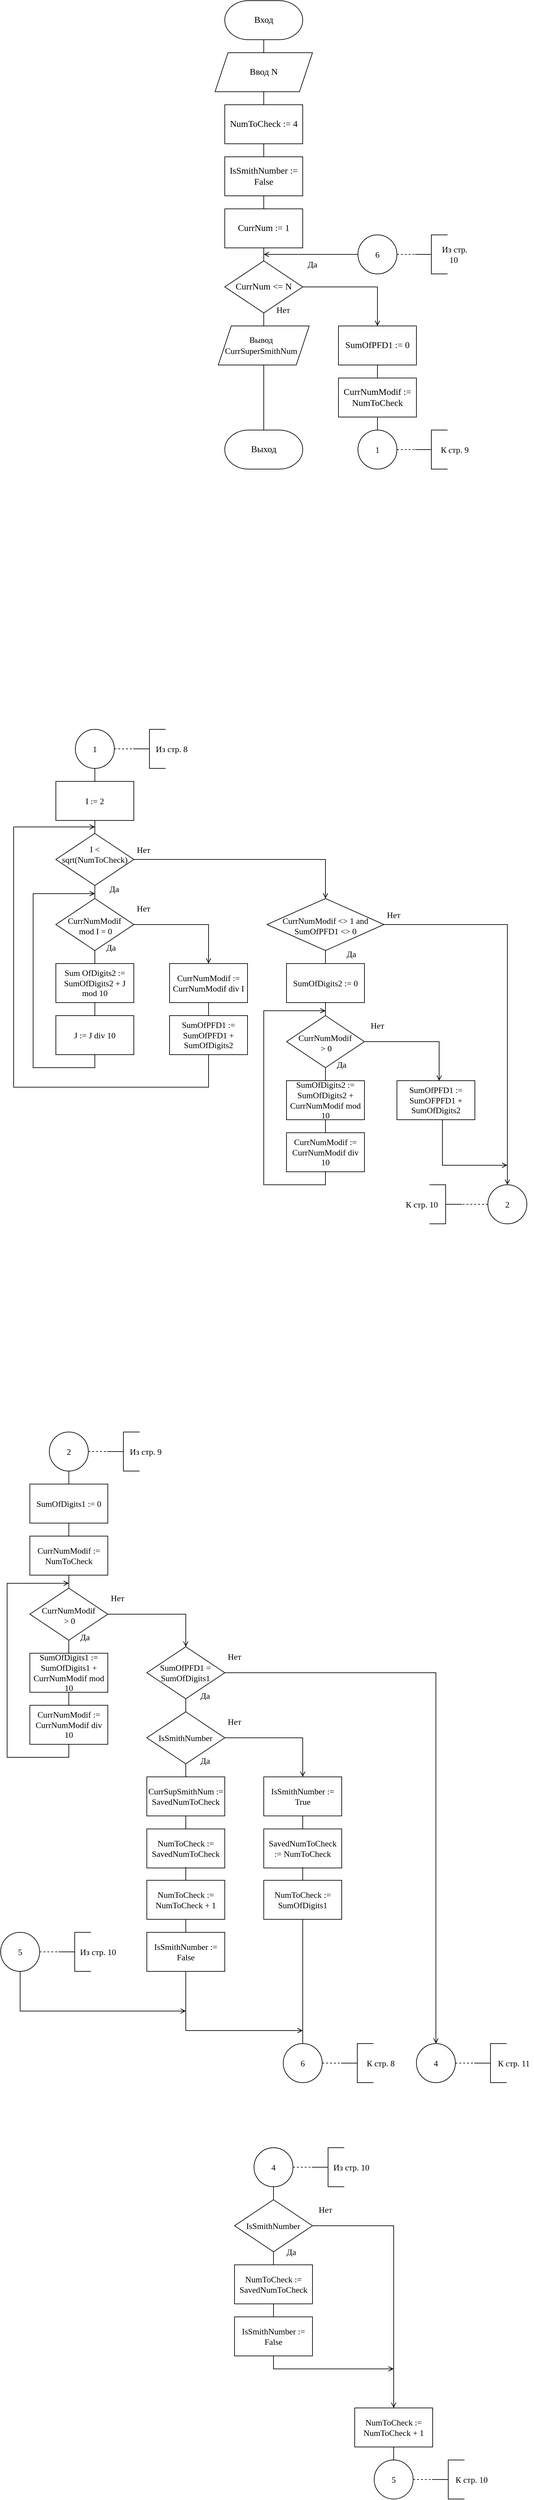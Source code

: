 <mxfile version="15.7.0" type="github">
  <diagram id="UOqkufk7XXMxplqXsK38" name="Page-1">
    <mxGraphModel dx="1625" dy="926" grid="1" gridSize="10" guides="1" tooltips="1" connect="1" arrows="1" fold="1" page="1" pageScale="1" pageWidth="850" pageHeight="1100" math="0" shadow="0">
      <root>
        <mxCell id="0" />
        <mxCell id="1" parent="0" />
        <mxCell id="SIjMMrmNhATLVY4MGX8Y-2" style="edgeStyle=orthogonalEdgeStyle;rounded=0;orthogonalLoop=1;jettySize=auto;html=1;fontFamily=Times New Roman;fontSize=14;endArrow=none;endFill=0;" edge="1" parent="1" source="SIjMMrmNhATLVY4MGX8Y-1">
          <mxGeometry relative="1" as="geometry">
            <mxPoint x="425" y="110" as="targetPoint" />
          </mxGeometry>
        </mxCell>
        <mxCell id="SIjMMrmNhATLVY4MGX8Y-1" value="Вход" style="strokeWidth=1;html=1;shape=mxgraph.flowchart.terminator;whiteSpace=wrap;fontFamily=Times New Roman;fontSize=14;" vertex="1" parent="1">
          <mxGeometry x="365" y="30" width="120" height="60" as="geometry" />
        </mxCell>
        <mxCell id="SIjMMrmNhATLVY4MGX8Y-5" style="edgeStyle=orthogonalEdgeStyle;rounded=0;orthogonalLoop=1;jettySize=auto;html=1;entryX=0.5;entryY=0;entryDx=0;entryDy=0;fontFamily=Times New Roman;fontSize=14;endArrow=none;endFill=0;" edge="1" parent="1" source="SIjMMrmNhATLVY4MGX8Y-3" target="SIjMMrmNhATLVY4MGX8Y-4">
          <mxGeometry relative="1" as="geometry" />
        </mxCell>
        <mxCell id="SIjMMrmNhATLVY4MGX8Y-3" value="Ввод N" style="shape=parallelogram;perimeter=parallelogramPerimeter;whiteSpace=wrap;html=1;fixedSize=1;fontFamily=Times New Roman;fontSize=14;strokeWidth=1;" vertex="1" parent="1">
          <mxGeometry x="350" y="110" width="150" height="60" as="geometry" />
        </mxCell>
        <mxCell id="SIjMMrmNhATLVY4MGX8Y-4" value="NumToCheck := 4" style="rounded=0;whiteSpace=wrap;html=1;fontFamily=Times New Roman;fontSize=14;strokeWidth=1;" vertex="1" parent="1">
          <mxGeometry x="365" y="190" width="120" height="60" as="geometry" />
        </mxCell>
        <mxCell id="SIjMMrmNhATLVY4MGX8Y-8" style="edgeStyle=orthogonalEdgeStyle;rounded=0;orthogonalLoop=1;jettySize=auto;html=1;entryX=0.5;entryY=0;entryDx=0;entryDy=0;fontFamily=Times New Roman;fontSize=14;endArrow=none;endFill=0;" edge="1" parent="1" target="SIjMMrmNhATLVY4MGX8Y-9">
          <mxGeometry relative="1" as="geometry">
            <mxPoint x="425" y="250" as="sourcePoint" />
          </mxGeometry>
        </mxCell>
        <mxCell id="SIjMMrmNhATLVY4MGX8Y-9" value="IsSmithNumber := False" style="rounded=0;whiteSpace=wrap;html=1;fontFamily=Times New Roman;fontSize=14;strokeWidth=1;" vertex="1" parent="1">
          <mxGeometry x="365" y="270" width="120" height="60" as="geometry" />
        </mxCell>
        <mxCell id="SIjMMrmNhATLVY4MGX8Y-10" style="edgeStyle=orthogonalEdgeStyle;rounded=0;orthogonalLoop=1;jettySize=auto;html=1;entryX=0.5;entryY=0;entryDx=0;entryDy=0;fontFamily=Times New Roman;fontSize=14;endArrow=none;endFill=0;" edge="1" parent="1" target="SIjMMrmNhATLVY4MGX8Y-11">
          <mxGeometry relative="1" as="geometry">
            <mxPoint x="425" y="330" as="sourcePoint" />
          </mxGeometry>
        </mxCell>
        <mxCell id="SIjMMrmNhATLVY4MGX8Y-12" style="edgeStyle=orthogonalEdgeStyle;rounded=0;orthogonalLoop=1;jettySize=auto;html=1;fontFamily=Times New Roman;fontSize=14;endArrow=none;endFill=0;" edge="1" parent="1" source="SIjMMrmNhATLVY4MGX8Y-11">
          <mxGeometry relative="1" as="geometry">
            <mxPoint x="425" y="430" as="targetPoint" />
          </mxGeometry>
        </mxCell>
        <mxCell id="SIjMMrmNhATLVY4MGX8Y-11" value="CurrNum := 1" style="rounded=0;whiteSpace=wrap;html=1;fontFamily=Times New Roman;fontSize=14;strokeWidth=1;" vertex="1" parent="1">
          <mxGeometry x="365" y="350" width="120" height="60" as="geometry" />
        </mxCell>
        <mxCell id="SIjMMrmNhATLVY4MGX8Y-15" style="edgeStyle=orthogonalEdgeStyle;rounded=0;orthogonalLoop=1;jettySize=auto;html=1;fontFamily=Times New Roman;fontSize=14;endArrow=none;endFill=0;" edge="1" parent="1" source="SIjMMrmNhATLVY4MGX8Y-13">
          <mxGeometry relative="1" as="geometry">
            <mxPoint x="425" y="530" as="targetPoint" />
          </mxGeometry>
        </mxCell>
        <mxCell id="SIjMMrmNhATLVY4MGX8Y-25" style="edgeStyle=orthogonalEdgeStyle;rounded=0;orthogonalLoop=1;jettySize=auto;html=1;fontFamily=Times New Roman;fontSize=13;endArrow=open;endFill=0;" edge="1" parent="1" source="SIjMMrmNhATLVY4MGX8Y-13">
          <mxGeometry relative="1" as="geometry">
            <mxPoint x="600" y="530" as="targetPoint" />
            <Array as="points">
              <mxPoint x="600" y="470" />
            </Array>
          </mxGeometry>
        </mxCell>
        <mxCell id="SIjMMrmNhATLVY4MGX8Y-13" value="CurrNum &amp;lt;= N" style="rhombus;whiteSpace=wrap;html=1;fontFamily=Times New Roman;fontSize=14;strokeWidth=1;" vertex="1" parent="1">
          <mxGeometry x="365" y="430" width="120" height="80" as="geometry" />
        </mxCell>
        <mxCell id="SIjMMrmNhATLVY4MGX8Y-18" style="edgeStyle=orthogonalEdgeStyle;rounded=0;orthogonalLoop=1;jettySize=auto;html=1;fontFamily=Times New Roman;fontSize=13;endArrow=none;endFill=0;entryX=0.5;entryY=0;entryDx=0;entryDy=0;entryPerimeter=0;" edge="1" parent="1" source="SIjMMrmNhATLVY4MGX8Y-16" target="SIjMMrmNhATLVY4MGX8Y-20">
          <mxGeometry relative="1" as="geometry">
            <mxPoint x="425" y="610" as="targetPoint" />
          </mxGeometry>
        </mxCell>
        <mxCell id="SIjMMrmNhATLVY4MGX8Y-16" value="&lt;font style=&quot;font-size: 13px&quot;&gt;Вывод CurrSuperSmithNum&lt;/font&gt;" style="shape=parallelogram;perimeter=parallelogramPerimeter;whiteSpace=wrap;html=1;fixedSize=1;fontFamily=Times New Roman;fontSize=14;strokeWidth=1;spacingLeft=-8;" vertex="1" parent="1">
          <mxGeometry x="355" y="530" width="140" height="60" as="geometry" />
        </mxCell>
        <mxCell id="SIjMMrmNhATLVY4MGX8Y-20" value="Выход&lt;br&gt;" style="strokeWidth=1;html=1;shape=mxgraph.flowchart.terminator;whiteSpace=wrap;fontFamily=Times New Roman;fontSize=14;" vertex="1" parent="1">
          <mxGeometry x="365" y="690" width="120" height="60" as="geometry" />
        </mxCell>
        <mxCell id="SIjMMrmNhATLVY4MGX8Y-23" value="Нет" style="text;html=1;strokeColor=none;fillColor=none;align=center;verticalAlign=middle;whiteSpace=wrap;rounded=0;fontFamily=Times New Roman;fontSize=13;" vertex="1" parent="1">
          <mxGeometry x="425" y="490" width="60" height="30" as="geometry" />
        </mxCell>
        <mxCell id="SIjMMrmNhATLVY4MGX8Y-24" value="Да" style="text;html=1;strokeColor=none;fillColor=none;align=center;verticalAlign=middle;whiteSpace=wrap;rounded=0;fontFamily=Times New Roman;fontSize=13;" vertex="1" parent="1">
          <mxGeometry x="470" y="420" width="60" height="30" as="geometry" />
        </mxCell>
        <mxCell id="SIjMMrmNhATLVY4MGX8Y-30" value="SumOfPFD1 := 0" style="rounded=0;whiteSpace=wrap;html=1;fontFamily=Times New Roman;fontSize=14;strokeWidth=1;" vertex="1" parent="1">
          <mxGeometry x="540" y="530" width="120" height="60" as="geometry" />
        </mxCell>
        <mxCell id="SIjMMrmNhATLVY4MGX8Y-31" style="edgeStyle=orthogonalEdgeStyle;rounded=0;orthogonalLoop=1;jettySize=auto;html=1;entryX=0.5;entryY=0;entryDx=0;entryDy=0;fontFamily=Times New Roman;fontSize=14;endArrow=none;endFill=0;" edge="1" parent="1" target="SIjMMrmNhATLVY4MGX8Y-32">
          <mxGeometry relative="1" as="geometry">
            <mxPoint x="600" y="590" as="sourcePoint" />
          </mxGeometry>
        </mxCell>
        <mxCell id="SIjMMrmNhATLVY4MGX8Y-33" style="edgeStyle=orthogonalEdgeStyle;rounded=0;orthogonalLoop=1;jettySize=auto;html=1;fontFamily=Times New Roman;fontSize=13;endArrow=none;endFill=0;entryX=0.5;entryY=0;entryDx=0;entryDy=0;" edge="1" parent="1" source="SIjMMrmNhATLVY4MGX8Y-32" target="SIjMMrmNhATLVY4MGX8Y-34">
          <mxGeometry relative="1" as="geometry">
            <mxPoint x="600" y="1030" as="targetPoint" />
          </mxGeometry>
        </mxCell>
        <mxCell id="SIjMMrmNhATLVY4MGX8Y-32" value="CurrNumModif := NumToCheck" style="rounded=0;whiteSpace=wrap;html=1;fontFamily=Times New Roman;fontSize=14;strokeWidth=1;" vertex="1" parent="1">
          <mxGeometry x="540" y="610" width="120" height="60" as="geometry" />
        </mxCell>
        <mxCell id="SIjMMrmNhATLVY4MGX8Y-34" value="1" style="ellipse;whiteSpace=wrap;html=1;aspect=fixed;fontFamily=Times New Roman;fontSize=13;strokeWidth=1;" vertex="1" parent="1">
          <mxGeometry x="570" y="690" width="60" height="60" as="geometry" />
        </mxCell>
        <mxCell id="SIjMMrmNhATLVY4MGX8Y-36" style="edgeStyle=orthogonalEdgeStyle;rounded=0;orthogonalLoop=1;jettySize=auto;html=1;fontFamily=Times New Roman;fontSize=13;endArrow=none;endFill=0;" edge="1" parent="1" source="SIjMMrmNhATLVY4MGX8Y-35">
          <mxGeometry relative="1" as="geometry">
            <mxPoint x="165" y="1230" as="targetPoint" />
          </mxGeometry>
        </mxCell>
        <mxCell id="SIjMMrmNhATLVY4MGX8Y-35" value="1" style="ellipse;whiteSpace=wrap;html=1;aspect=fixed;fontFamily=Times New Roman;fontSize=13;strokeWidth=1;" vertex="1" parent="1">
          <mxGeometry x="135" y="1150" width="60" height="60" as="geometry" />
        </mxCell>
        <mxCell id="SIjMMrmNhATLVY4MGX8Y-54" style="edgeStyle=orthogonalEdgeStyle;rounded=0;orthogonalLoop=1;jettySize=auto;html=1;entryX=0.5;entryY=0;entryDx=0;entryDy=0;fontFamily=Times New Roman;fontSize=13;endArrow=none;endFill=0;" edge="1" parent="1" source="SIjMMrmNhATLVY4MGX8Y-39" target="SIjMMrmNhATLVY4MGX8Y-45">
          <mxGeometry relative="1" as="geometry" />
        </mxCell>
        <mxCell id="SIjMMrmNhATLVY4MGX8Y-39" value="I &amp;lt; sqrt(NumToCheck)" style="rhombus;whiteSpace=wrap;html=1;fontFamily=Times New Roman;fontSize=13;strokeWidth=1;spacingBottom=17;" vertex="1" parent="1">
          <mxGeometry x="105" y="1310" width="120" height="80" as="geometry" />
        </mxCell>
        <mxCell id="SIjMMrmNhATLVY4MGX8Y-42" style="edgeStyle=orthogonalEdgeStyle;rounded=0;orthogonalLoop=1;jettySize=auto;html=1;entryX=0.5;entryY=0;entryDx=0;entryDy=0;fontFamily=Times New Roman;fontSize=13;endArrow=none;endFill=0;" edge="1" parent="1" source="SIjMMrmNhATLVY4MGX8Y-41" target="SIjMMrmNhATLVY4MGX8Y-39">
          <mxGeometry relative="1" as="geometry" />
        </mxCell>
        <mxCell id="SIjMMrmNhATLVY4MGX8Y-41" value="I := 2" style="rounded=0;whiteSpace=wrap;html=1;fontFamily=Times New Roman;fontSize=13;strokeWidth=1;" vertex="1" parent="1">
          <mxGeometry x="105" y="1230" width="120" height="60" as="geometry" />
        </mxCell>
        <mxCell id="SIjMMrmNhATLVY4MGX8Y-51" style="edgeStyle=orthogonalEdgeStyle;rounded=0;orthogonalLoop=1;jettySize=auto;html=1;entryX=0.5;entryY=0;entryDx=0;entryDy=0;fontFamily=Times New Roman;fontSize=13;endArrow=none;endFill=0;" edge="1" parent="1" source="SIjMMrmNhATLVY4MGX8Y-45" target="SIjMMrmNhATLVY4MGX8Y-48">
          <mxGeometry relative="1" as="geometry" />
        </mxCell>
        <mxCell id="SIjMMrmNhATLVY4MGX8Y-45" value="CurrNumModif&lt;br&gt;&amp;nbsp;mod I = 0" style="rhombus;whiteSpace=wrap;html=1;fontFamily=Times New Roman;fontSize=13;strokeWidth=1;spacingBottom=-3;spacingLeft=4;spacingRight=5;" vertex="1" parent="1">
          <mxGeometry x="105" y="1410" width="120" height="80" as="geometry" />
        </mxCell>
        <mxCell id="SIjMMrmNhATLVY4MGX8Y-46" style="edgeStyle=orthogonalEdgeStyle;rounded=0;orthogonalLoop=1;jettySize=auto;html=1;fontFamily=Times New Roman;fontSize=13;endArrow=open;endFill=0;" edge="1" parent="1">
          <mxGeometry relative="1" as="geometry">
            <mxPoint x="340" y="1510" as="targetPoint" />
            <mxPoint x="225" y="1450" as="sourcePoint" />
            <Array as="points">
              <mxPoint x="340" y="1450" />
            </Array>
          </mxGeometry>
        </mxCell>
        <mxCell id="SIjMMrmNhATLVY4MGX8Y-50" style="edgeStyle=orthogonalEdgeStyle;rounded=0;orthogonalLoop=1;jettySize=auto;html=1;entryX=0.5;entryY=0;entryDx=0;entryDy=0;fontFamily=Times New Roman;fontSize=13;endArrow=none;endFill=0;" edge="1" parent="1" source="SIjMMrmNhATLVY4MGX8Y-48" target="SIjMMrmNhATLVY4MGX8Y-49">
          <mxGeometry relative="1" as="geometry" />
        </mxCell>
        <mxCell id="SIjMMrmNhATLVY4MGX8Y-48" value="Sum OfDigits2 := SumOfDigits2 + J mod 10" style="rounded=0;whiteSpace=wrap;html=1;fontFamily=Times New Roman;fontSize=13;strokeWidth=1;" vertex="1" parent="1">
          <mxGeometry x="105" y="1510" width="120" height="60" as="geometry" />
        </mxCell>
        <mxCell id="SIjMMrmNhATLVY4MGX8Y-57" style="edgeStyle=orthogonalEdgeStyle;rounded=0;orthogonalLoop=1;jettySize=auto;html=1;fontFamily=Times New Roman;fontSize=13;endArrow=open;endFill=0;entryX=0;entryY=0.75;entryDx=0;entryDy=0;" edge="1" parent="1" source="SIjMMrmNhATLVY4MGX8Y-49" target="SIjMMrmNhATLVY4MGX8Y-55">
          <mxGeometry relative="1" as="geometry">
            <mxPoint x="140" y="1403" as="targetPoint" />
            <Array as="points">
              <mxPoint x="165" y="1670" />
              <mxPoint x="70" y="1670" />
              <mxPoint x="70" y="1403" />
            </Array>
          </mxGeometry>
        </mxCell>
        <mxCell id="SIjMMrmNhATLVY4MGX8Y-49" value="J := J div 10" style="rounded=0;whiteSpace=wrap;html=1;fontFamily=Times New Roman;fontSize=13;strokeWidth=1;" vertex="1" parent="1">
          <mxGeometry x="105" y="1590" width="120" height="60" as="geometry" />
        </mxCell>
        <mxCell id="SIjMMrmNhATLVY4MGX8Y-52" value="Да" style="text;html=1;strokeColor=none;fillColor=none;align=center;verticalAlign=middle;whiteSpace=wrap;rounded=0;fontFamily=Times New Roman;fontSize=13;" vertex="1" parent="1">
          <mxGeometry x="160" y="1470" width="60" height="30" as="geometry" />
        </mxCell>
        <mxCell id="SIjMMrmNhATLVY4MGX8Y-53" value="Нет" style="text;html=1;strokeColor=none;fillColor=none;align=center;verticalAlign=middle;whiteSpace=wrap;rounded=0;fontFamily=Times New Roman;fontSize=13;" vertex="1" parent="1">
          <mxGeometry x="210" y="1410" width="60" height="30" as="geometry" />
        </mxCell>
        <mxCell id="SIjMMrmNhATLVY4MGX8Y-55" value="Да" style="text;html=1;strokeColor=none;fillColor=none;align=center;verticalAlign=middle;whiteSpace=wrap;rounded=0;fontFamily=Times New Roman;fontSize=13;" vertex="1" parent="1">
          <mxGeometry x="165" y="1380" width="60" height="30" as="geometry" />
        </mxCell>
        <mxCell id="SIjMMrmNhATLVY4MGX8Y-56" value="Нет" style="text;html=1;strokeColor=none;fillColor=none;align=center;verticalAlign=middle;whiteSpace=wrap;rounded=0;fontFamily=Times New Roman;fontSize=13;" vertex="1" parent="1">
          <mxGeometry x="210" y="1320" width="60" height="30" as="geometry" />
        </mxCell>
        <mxCell id="SIjMMrmNhATLVY4MGX8Y-62" style="edgeStyle=orthogonalEdgeStyle;rounded=0;orthogonalLoop=1;jettySize=auto;html=1;entryX=0.5;entryY=0;entryDx=0;entryDy=0;fontFamily=Times New Roman;fontSize=13;endArrow=none;endFill=0;" edge="1" parent="1" source="SIjMMrmNhATLVY4MGX8Y-63" target="SIjMMrmNhATLVY4MGX8Y-64">
          <mxGeometry relative="1" as="geometry" />
        </mxCell>
        <mxCell id="SIjMMrmNhATLVY4MGX8Y-63" value="CurrNumModif := CurrNumModif div I" style="rounded=0;whiteSpace=wrap;html=1;fontFamily=Times New Roman;fontSize=13;strokeWidth=1;" vertex="1" parent="1">
          <mxGeometry x="280" y="1510" width="120" height="60" as="geometry" />
        </mxCell>
        <mxCell id="SIjMMrmNhATLVY4MGX8Y-65" style="edgeStyle=orthogonalEdgeStyle;rounded=0;orthogonalLoop=1;jettySize=auto;html=1;fontFamily=Times New Roman;fontSize=13;endArrow=open;endFill=0;" edge="1" parent="1" source="SIjMMrmNhATLVY4MGX8Y-64">
          <mxGeometry relative="1" as="geometry">
            <mxPoint x="165" y="1300" as="targetPoint" />
            <Array as="points">
              <mxPoint x="340" y="1700" />
              <mxPoint x="40" y="1700" />
              <mxPoint x="40" y="1300" />
            </Array>
          </mxGeometry>
        </mxCell>
        <mxCell id="SIjMMrmNhATLVY4MGX8Y-64" value="SumOfPFD1 := SumOfPFD1 + SumOfDigits2" style="rounded=0;whiteSpace=wrap;html=1;fontFamily=Times New Roman;fontSize=13;strokeWidth=1;" vertex="1" parent="1">
          <mxGeometry x="280" y="1590" width="120" height="60" as="geometry" />
        </mxCell>
        <mxCell id="SIjMMrmNhATLVY4MGX8Y-66" style="edgeStyle=orthogonalEdgeStyle;rounded=0;orthogonalLoop=1;jettySize=auto;html=1;fontFamily=Times New Roman;fontSize=13;endArrow=open;endFill=0;exitX=0.25;exitY=1;exitDx=0;exitDy=0;" edge="1" parent="1" source="SIjMMrmNhATLVY4MGX8Y-56">
          <mxGeometry relative="1" as="geometry">
            <mxPoint x="520" y="1410" as="targetPoint" />
            <mxPoint x="250" y="1350" as="sourcePoint" />
            <Array as="points">
              <mxPoint x="520" y="1350" />
            </Array>
          </mxGeometry>
        </mxCell>
        <mxCell id="SIjMMrmNhATLVY4MGX8Y-73" style="edgeStyle=orthogonalEdgeStyle;rounded=0;orthogonalLoop=1;jettySize=auto;html=1;fontFamily=Times New Roman;fontSize=13;endArrow=none;endFill=0;" edge="1" parent="1" source="SIjMMrmNhATLVY4MGX8Y-68">
          <mxGeometry relative="1" as="geometry">
            <mxPoint x="520" y="1510" as="targetPoint" />
          </mxGeometry>
        </mxCell>
        <mxCell id="SIjMMrmNhATLVY4MGX8Y-68" value="CurrNumModif &amp;lt;&amp;gt; 1 and SumOfPFD1 &amp;lt;&amp;gt; 0" style="rhombus;whiteSpace=wrap;html=1;fontFamily=Times New Roman;fontSize=13;strokeWidth=1;spacingBottom=-3;" vertex="1" parent="1">
          <mxGeometry x="430" y="1410" width="180" height="80" as="geometry" />
        </mxCell>
        <mxCell id="SIjMMrmNhATLVY4MGX8Y-69" style="edgeStyle=orthogonalEdgeStyle;rounded=0;orthogonalLoop=1;jettySize=auto;html=1;fontFamily=Times New Roman;fontSize=13;endArrow=open;endFill=0;" edge="1" parent="1">
          <mxGeometry relative="1" as="geometry">
            <mxPoint x="800" y="1850" as="targetPoint" />
            <mxPoint x="610" y="1450" as="sourcePoint" />
            <Array as="points">
              <mxPoint x="800" y="1450" />
              <mxPoint x="800" y="1510" />
            </Array>
          </mxGeometry>
        </mxCell>
        <mxCell id="SIjMMrmNhATLVY4MGX8Y-70" value="Да" style="text;html=1;strokeColor=none;fillColor=none;align=center;verticalAlign=middle;whiteSpace=wrap;rounded=0;fontFamily=Times New Roman;fontSize=13;" vertex="1" parent="1">
          <mxGeometry x="540" y="1480" width="40" height="30" as="geometry" />
        </mxCell>
        <mxCell id="SIjMMrmNhATLVY4MGX8Y-71" value="Нет" style="text;html=1;strokeColor=none;fillColor=none;align=center;verticalAlign=middle;whiteSpace=wrap;rounded=0;fontFamily=Times New Roman;fontSize=13;" vertex="1" parent="1">
          <mxGeometry x="595" y="1420" width="60" height="30" as="geometry" />
        </mxCell>
        <mxCell id="SIjMMrmNhATLVY4MGX8Y-74" value="SumOfDigits2 := 0" style="rounded=0;whiteSpace=wrap;html=1;fontFamily=Times New Roman;fontSize=13;strokeWidth=1;" vertex="1" parent="1">
          <mxGeometry x="460" y="1510" width="120" height="60" as="geometry" />
        </mxCell>
        <mxCell id="SIjMMrmNhATLVY4MGX8Y-84" style="edgeStyle=orthogonalEdgeStyle;rounded=0;orthogonalLoop=1;jettySize=auto;html=1;entryX=0.5;entryY=0;entryDx=0;entryDy=0;fontFamily=Times New Roman;fontSize=13;endArrow=none;endFill=0;" edge="1" parent="1" target="SIjMMrmNhATLVY4MGX8Y-86">
          <mxGeometry relative="1" as="geometry">
            <mxPoint x="520" y="1570" as="sourcePoint" />
          </mxGeometry>
        </mxCell>
        <mxCell id="SIjMMrmNhATLVY4MGX8Y-85" style="edgeStyle=orthogonalEdgeStyle;rounded=0;orthogonalLoop=1;jettySize=auto;html=1;entryX=0.5;entryY=0;entryDx=0;entryDy=0;fontFamily=Times New Roman;fontSize=13;endArrow=none;endFill=0;" edge="1" parent="1" source="SIjMMrmNhATLVY4MGX8Y-86" target="SIjMMrmNhATLVY4MGX8Y-88">
          <mxGeometry relative="1" as="geometry" />
        </mxCell>
        <mxCell id="SIjMMrmNhATLVY4MGX8Y-86" value="CurrNumModif&lt;br&gt;&amp;nbsp;&amp;gt; 0" style="rhombus;whiteSpace=wrap;html=1;fontFamily=Times New Roman;fontSize=13;strokeWidth=1;spacingBottom=-3;spacingLeft=4;spacingRight=5;" vertex="1" parent="1">
          <mxGeometry x="460" y="1590" width="120" height="80" as="geometry" />
        </mxCell>
        <mxCell id="SIjMMrmNhATLVY4MGX8Y-87" style="edgeStyle=orthogonalEdgeStyle;rounded=0;orthogonalLoop=1;jettySize=auto;html=1;entryX=0.5;entryY=0;entryDx=0;entryDy=0;fontFamily=Times New Roman;fontSize=13;endArrow=none;endFill=0;" edge="1" parent="1" source="SIjMMrmNhATLVY4MGX8Y-88" target="SIjMMrmNhATLVY4MGX8Y-90">
          <mxGeometry relative="1" as="geometry" />
        </mxCell>
        <mxCell id="SIjMMrmNhATLVY4MGX8Y-88" value="SumOfDigits2 := SumOfDigits2 + CurrNumModif mod 10" style="rounded=0;whiteSpace=wrap;html=1;fontFamily=Times New Roman;fontSize=13;strokeWidth=1;" vertex="1" parent="1">
          <mxGeometry x="460" y="1690" width="120" height="60" as="geometry" />
        </mxCell>
        <mxCell id="SIjMMrmNhATLVY4MGX8Y-89" style="edgeStyle=orthogonalEdgeStyle;rounded=0;orthogonalLoop=1;jettySize=auto;html=1;fontFamily=Times New Roman;fontSize=13;endArrow=open;endFill=0;entryX=0;entryY=0.75;entryDx=0;entryDy=0;" edge="1" parent="1" source="SIjMMrmNhATLVY4MGX8Y-90">
          <mxGeometry relative="1" as="geometry">
            <mxPoint x="520" y="1582.5" as="targetPoint" />
            <Array as="points">
              <mxPoint x="520" y="1850" />
              <mxPoint x="425" y="1850" />
              <mxPoint x="425" y="1583" />
            </Array>
          </mxGeometry>
        </mxCell>
        <mxCell id="SIjMMrmNhATLVY4MGX8Y-90" value="CurrNumModif := CurrNumModif div 10" style="rounded=0;whiteSpace=wrap;html=1;fontFamily=Times New Roman;fontSize=13;strokeWidth=1;" vertex="1" parent="1">
          <mxGeometry x="460" y="1770" width="120" height="60" as="geometry" />
        </mxCell>
        <mxCell id="SIjMMrmNhATLVY4MGX8Y-91" value="Да" style="text;html=1;strokeColor=none;fillColor=none;align=center;verticalAlign=middle;whiteSpace=wrap;rounded=0;fontFamily=Times New Roman;fontSize=13;" vertex="1" parent="1">
          <mxGeometry x="515" y="1650" width="60" height="30" as="geometry" />
        </mxCell>
        <mxCell id="SIjMMrmNhATLVY4MGX8Y-101" value="Нет" style="text;html=1;strokeColor=none;fillColor=none;align=center;verticalAlign=middle;whiteSpace=wrap;rounded=0;fontFamily=Times New Roman;fontSize=13;" vertex="1" parent="1">
          <mxGeometry x="570" y="1590" width="60" height="30" as="geometry" />
        </mxCell>
        <mxCell id="SIjMMrmNhATLVY4MGX8Y-102" style="edgeStyle=orthogonalEdgeStyle;rounded=0;orthogonalLoop=1;jettySize=auto;html=1;fontFamily=Times New Roman;fontSize=13;endArrow=open;endFill=0;" edge="1" parent="1">
          <mxGeometry relative="1" as="geometry">
            <mxPoint x="695" y="1690" as="targetPoint" />
            <mxPoint x="580" y="1630" as="sourcePoint" />
            <Array as="points">
              <mxPoint x="695" y="1630" />
            </Array>
          </mxGeometry>
        </mxCell>
        <mxCell id="SIjMMrmNhATLVY4MGX8Y-106" style="edgeStyle=orthogonalEdgeStyle;rounded=0;orthogonalLoop=1;jettySize=auto;html=1;fontFamily=Times New Roman;fontSize=13;endArrow=open;endFill=0;" edge="1" parent="1" source="SIjMMrmNhATLVY4MGX8Y-103">
          <mxGeometry relative="1" as="geometry">
            <mxPoint x="800" y="1820" as="targetPoint" />
            <Array as="points">
              <mxPoint x="700" y="1820" />
            </Array>
          </mxGeometry>
        </mxCell>
        <mxCell id="SIjMMrmNhATLVY4MGX8Y-103" value="SumOfPFD1 := SumOFPFD1 + SumOfDigits2" style="rounded=0;whiteSpace=wrap;html=1;fontFamily=Times New Roman;fontSize=13;strokeWidth=1;" vertex="1" parent="1">
          <mxGeometry x="630" y="1690" width="120" height="60" as="geometry" />
        </mxCell>
        <mxCell id="SIjMMrmNhATLVY4MGX8Y-105" value="2" style="ellipse;whiteSpace=wrap;html=1;aspect=fixed;fontFamily=Times New Roman;fontSize=13;strokeWidth=1;" vertex="1" parent="1">
          <mxGeometry x="770" y="1850" width="60" height="60" as="geometry" />
        </mxCell>
        <mxCell id="SIjMMrmNhATLVY4MGX8Y-108" style="edgeStyle=orthogonalEdgeStyle;rounded=0;orthogonalLoop=1;jettySize=auto;html=1;fontFamily=Times New Roman;fontSize=13;endArrow=none;endFill=0;" edge="1" parent="1" source="SIjMMrmNhATLVY4MGX8Y-107">
          <mxGeometry relative="1" as="geometry">
            <mxPoint x="124.94" y="2310" as="targetPoint" />
          </mxGeometry>
        </mxCell>
        <mxCell id="SIjMMrmNhATLVY4MGX8Y-107" value="2" style="ellipse;whiteSpace=wrap;html=1;aspect=fixed;fontFamily=Times New Roman;fontSize=13;strokeWidth=1;" vertex="1" parent="1">
          <mxGeometry x="94.94" y="2230" width="60" height="60" as="geometry" />
        </mxCell>
        <mxCell id="SIjMMrmNhATLVY4MGX8Y-109" value="SumOfDigits1 := 0" style="rounded=0;whiteSpace=wrap;html=1;fontFamily=Times New Roman;fontSize=13;strokeWidth=1;" vertex="1" parent="1">
          <mxGeometry x="64.94" y="2310" width="120" height="60" as="geometry" />
        </mxCell>
        <mxCell id="SIjMMrmNhATLVY4MGX8Y-110" style="edgeStyle=orthogonalEdgeStyle;rounded=0;orthogonalLoop=1;jettySize=auto;html=1;fontFamily=Times New Roman;fontSize=13;endArrow=none;endFill=0;" edge="1" parent="1">
          <mxGeometry relative="1" as="geometry">
            <mxPoint x="124.94" y="2390" as="targetPoint" />
            <mxPoint x="124.94" y="2370" as="sourcePoint" />
          </mxGeometry>
        </mxCell>
        <mxCell id="SIjMMrmNhATLVY4MGX8Y-111" value="CurrNumModif := NumToCheck" style="rounded=0;whiteSpace=wrap;html=1;fontFamily=Times New Roman;fontSize=13;strokeWidth=1;" vertex="1" parent="1">
          <mxGeometry x="64.94" y="2390" width="120" height="60" as="geometry" />
        </mxCell>
        <mxCell id="SIjMMrmNhATLVY4MGX8Y-112" style="edgeStyle=orthogonalEdgeStyle;rounded=0;orthogonalLoop=1;jettySize=auto;html=1;entryX=0.5;entryY=0;entryDx=0;entryDy=0;fontFamily=Times New Roman;fontSize=13;endArrow=none;endFill=0;" edge="1" parent="1" target="SIjMMrmNhATLVY4MGX8Y-114">
          <mxGeometry relative="1" as="geometry">
            <mxPoint x="124.94" y="2450" as="sourcePoint" />
          </mxGeometry>
        </mxCell>
        <mxCell id="SIjMMrmNhATLVY4MGX8Y-113" style="edgeStyle=orthogonalEdgeStyle;rounded=0;orthogonalLoop=1;jettySize=auto;html=1;entryX=0.5;entryY=0;entryDx=0;entryDy=0;fontFamily=Times New Roman;fontSize=13;endArrow=none;endFill=0;" edge="1" parent="1" source="SIjMMrmNhATLVY4MGX8Y-114" target="SIjMMrmNhATLVY4MGX8Y-116">
          <mxGeometry relative="1" as="geometry" />
        </mxCell>
        <mxCell id="SIjMMrmNhATLVY4MGX8Y-114" value="CurrNumModif&lt;br&gt;&amp;nbsp;&amp;gt; 0" style="rhombus;whiteSpace=wrap;html=1;fontFamily=Times New Roman;fontSize=13;strokeWidth=1;spacingBottom=-3;spacingLeft=4;spacingRight=5;" vertex="1" parent="1">
          <mxGeometry x="64.94" y="2470" width="120" height="80" as="geometry" />
        </mxCell>
        <mxCell id="SIjMMrmNhATLVY4MGX8Y-115" style="edgeStyle=orthogonalEdgeStyle;rounded=0;orthogonalLoop=1;jettySize=auto;html=1;entryX=0.5;entryY=0;entryDx=0;entryDy=0;fontFamily=Times New Roman;fontSize=13;endArrow=none;endFill=0;" edge="1" parent="1" source="SIjMMrmNhATLVY4MGX8Y-116" target="SIjMMrmNhATLVY4MGX8Y-118">
          <mxGeometry relative="1" as="geometry" />
        </mxCell>
        <mxCell id="SIjMMrmNhATLVY4MGX8Y-116" value="SumOfDigits1 := SumOfDigits1 + CurrNumModif mod 10" style="rounded=0;whiteSpace=wrap;html=1;fontFamily=Times New Roman;fontSize=13;strokeWidth=1;" vertex="1" parent="1">
          <mxGeometry x="64.94" y="2570" width="120" height="60" as="geometry" />
        </mxCell>
        <mxCell id="SIjMMrmNhATLVY4MGX8Y-117" style="edgeStyle=orthogonalEdgeStyle;rounded=0;orthogonalLoop=1;jettySize=auto;html=1;fontFamily=Times New Roman;fontSize=13;endArrow=open;endFill=0;entryX=0;entryY=0.75;entryDx=0;entryDy=0;" edge="1" parent="1" source="SIjMMrmNhATLVY4MGX8Y-118">
          <mxGeometry relative="1" as="geometry">
            <mxPoint x="124.94" y="2462.5" as="targetPoint" />
            <Array as="points">
              <mxPoint x="124.94" y="2730" />
              <mxPoint x="29.94" y="2730" />
              <mxPoint x="29.94" y="2463" />
            </Array>
          </mxGeometry>
        </mxCell>
        <mxCell id="SIjMMrmNhATLVY4MGX8Y-118" value="CurrNumModif := CurrNumModif div 10" style="rounded=0;whiteSpace=wrap;html=1;fontFamily=Times New Roman;fontSize=13;strokeWidth=1;" vertex="1" parent="1">
          <mxGeometry x="64.94" y="2650" width="120" height="60" as="geometry" />
        </mxCell>
        <mxCell id="SIjMMrmNhATLVY4MGX8Y-119" value="Да" style="text;html=1;strokeColor=none;fillColor=none;align=center;verticalAlign=middle;whiteSpace=wrap;rounded=0;fontFamily=Times New Roman;fontSize=13;" vertex="1" parent="1">
          <mxGeometry x="119.94" y="2530" width="60" height="30" as="geometry" />
        </mxCell>
        <mxCell id="SIjMMrmNhATLVY4MGX8Y-121" value="Нет" style="text;html=1;strokeColor=none;fillColor=none;align=center;verticalAlign=middle;whiteSpace=wrap;rounded=0;fontFamily=Times New Roman;fontSize=13;" vertex="1" parent="1">
          <mxGeometry x="169.94" y="2470" width="60" height="30" as="geometry" />
        </mxCell>
        <mxCell id="SIjMMrmNhATLVY4MGX8Y-122" style="edgeStyle=orthogonalEdgeStyle;rounded=0;orthogonalLoop=1;jettySize=auto;html=1;fontFamily=Times New Roman;fontSize=13;endArrow=open;endFill=0;entryX=0.5;entryY=0;entryDx=0;entryDy=0;" edge="1" parent="1" target="SIjMMrmNhATLVY4MGX8Y-124">
          <mxGeometry relative="1" as="geometry">
            <mxPoint x="299.94" y="2575" as="targetPoint" />
            <mxPoint x="185" y="2510" as="sourcePoint" />
            <Array as="points">
              <mxPoint x="305" y="2510" />
            </Array>
          </mxGeometry>
        </mxCell>
        <mxCell id="SIjMMrmNhATLVY4MGX8Y-124" value="SumOfPFD1 = SumOfDigits1" style="rhombus;whiteSpace=wrap;html=1;fontFamily=Times New Roman;fontSize=13;strokeWidth=1;spacingBottom=1;spacingLeft=4;spacingRight=5;" vertex="1" parent="1">
          <mxGeometry x="245" y="2560" width="120" height="80" as="geometry" />
        </mxCell>
        <mxCell id="SIjMMrmNhATLVY4MGX8Y-126" value="Да" style="text;html=1;strokeColor=none;fillColor=none;align=center;verticalAlign=middle;whiteSpace=wrap;rounded=0;fontFamily=Times New Roman;fontSize=13;" vertex="1" parent="1">
          <mxGeometry x="305" y="2620" width="60" height="30" as="geometry" />
        </mxCell>
        <mxCell id="SIjMMrmNhATLVY4MGX8Y-127" value="Нет" style="text;html=1;strokeColor=none;fillColor=none;align=center;verticalAlign=middle;whiteSpace=wrap;rounded=0;fontFamily=Times New Roman;fontSize=13;" vertex="1" parent="1">
          <mxGeometry x="349.94" y="2560" width="60" height="30" as="geometry" />
        </mxCell>
        <mxCell id="SIjMMrmNhATLVY4MGX8Y-128" style="edgeStyle=orthogonalEdgeStyle;rounded=0;orthogonalLoop=1;jettySize=auto;html=1;fontFamily=Times New Roman;fontSize=13;endArrow=open;endFill=0;entryX=0.5;entryY=0;entryDx=0;entryDy=0;exitX=1;exitY=0.5;exitDx=0;exitDy=0;" edge="1" parent="1" source="SIjMMrmNhATLVY4MGX8Y-124" target="SIjMMrmNhATLVY4MGX8Y-157">
          <mxGeometry relative="1" as="geometry">
            <mxPoint x="575" y="2660" as="targetPoint" />
            <mxPoint x="455" y="2610" as="sourcePoint" />
            <Array as="points">
              <mxPoint x="690" y="2600" />
            </Array>
          </mxGeometry>
        </mxCell>
        <mxCell id="SIjMMrmNhATLVY4MGX8Y-129" value="IsSmithNumber" style="rhombus;whiteSpace=wrap;html=1;fontFamily=Times New Roman;fontSize=13;strokeWidth=1;spacingBottom=1;spacingLeft=4;spacingRight=5;" vertex="1" parent="1">
          <mxGeometry x="380" y="3410" width="120" height="80" as="geometry" />
        </mxCell>
        <mxCell id="SIjMMrmNhATLVY4MGX8Y-130" value="Да" style="text;html=1;strokeColor=none;fillColor=none;align=center;verticalAlign=middle;whiteSpace=wrap;rounded=0;fontFamily=Times New Roman;fontSize=13;" vertex="1" parent="1">
          <mxGeometry x="435" y="3479.98" width="65" height="20.02" as="geometry" />
        </mxCell>
        <mxCell id="SIjMMrmNhATLVY4MGX8Y-131" value="Нет" style="text;html=1;strokeColor=none;fillColor=none;align=center;verticalAlign=middle;whiteSpace=wrap;rounded=0;fontFamily=Times New Roman;fontSize=13;" vertex="1" parent="1">
          <mxGeometry x="490" y="3410" width="60" height="30" as="geometry" />
        </mxCell>
        <mxCell id="SIjMMrmNhATLVY4MGX8Y-132" style="edgeStyle=orthogonalEdgeStyle;rounded=0;orthogonalLoop=1;jettySize=auto;html=1;fontFamily=Times New Roman;fontSize=13;endArrow=open;endFill=0;entryX=0.5;entryY=0;entryDx=0;entryDy=0;exitX=1;exitY=0.5;exitDx=0;exitDy=0;" edge="1" parent="1" source="SIjMMrmNhATLVY4MGX8Y-129" target="SIjMMrmNhATLVY4MGX8Y-133">
          <mxGeometry relative="1" as="geometry">
            <mxPoint x="625.06" y="3500" as="targetPoint" />
            <mxPoint x="505.06" y="3450" as="sourcePoint" />
            <Array as="points">
              <mxPoint x="625" y="3450" />
            </Array>
          </mxGeometry>
        </mxCell>
        <mxCell id="SIjMMrmNhATLVY4MGX8Y-141" style="edgeStyle=orthogonalEdgeStyle;rounded=0;orthogonalLoop=1;jettySize=auto;html=1;entryX=0.5;entryY=0;entryDx=0;entryDy=0;fontFamily=Times New Roman;fontSize=13;endArrow=none;endFill=0;" edge="1" parent="1" source="SIjMMrmNhATLVY4MGX8Y-133">
          <mxGeometry relative="1" as="geometry">
            <mxPoint x="625" y="3810" as="targetPoint" />
          </mxGeometry>
        </mxCell>
        <mxCell id="SIjMMrmNhATLVY4MGX8Y-133" value="NumToCheck := NumToCheck + 1" style="rounded=0;whiteSpace=wrap;html=1;fontFamily=Times New Roman;fontSize=13;strokeWidth=1;" vertex="1" parent="1">
          <mxGeometry x="565" y="3730" width="120" height="60" as="geometry" />
        </mxCell>
        <mxCell id="SIjMMrmNhATLVY4MGX8Y-134" style="edgeStyle=orthogonalEdgeStyle;rounded=0;orthogonalLoop=1;jettySize=auto;html=1;entryX=0.5;entryY=0;entryDx=0;entryDy=0;fontFamily=Times New Roman;fontSize=13;endArrow=none;endFill=0;" edge="1" parent="1" target="SIjMMrmNhATLVY4MGX8Y-136">
          <mxGeometry relative="1" as="geometry">
            <mxPoint x="439.942" y="3490.002" as="sourcePoint" />
          </mxGeometry>
        </mxCell>
        <mxCell id="SIjMMrmNhATLVY4MGX8Y-135" style="edgeStyle=orthogonalEdgeStyle;rounded=0;orthogonalLoop=1;jettySize=auto;html=1;entryX=0.5;entryY=0;entryDx=0;entryDy=0;fontFamily=Times New Roman;fontSize=13;endArrow=none;endFill=0;" edge="1" parent="1" source="SIjMMrmNhATLVY4MGX8Y-136" target="SIjMMrmNhATLVY4MGX8Y-137">
          <mxGeometry relative="1" as="geometry" />
        </mxCell>
        <mxCell id="SIjMMrmNhATLVY4MGX8Y-136" value="NumToCheck := SavedNumToCheck" style="rounded=0;whiteSpace=wrap;html=1;fontFamily=Times New Roman;fontSize=13;strokeWidth=1;" vertex="1" parent="1">
          <mxGeometry x="380" y="3510.04" width="120" height="60" as="geometry" />
        </mxCell>
        <mxCell id="SIjMMrmNhATLVY4MGX8Y-138" style="edgeStyle=orthogonalEdgeStyle;rounded=0;orthogonalLoop=1;jettySize=auto;html=1;fontFamily=Times New Roman;fontSize=13;endArrow=open;endFill=0;" edge="1" parent="1" source="SIjMMrmNhATLVY4MGX8Y-137">
          <mxGeometry relative="1" as="geometry">
            <mxPoint x="625" y="3670" as="targetPoint" />
            <Array as="points">
              <mxPoint x="440" y="3670" />
              <mxPoint x="625" y="3670" />
            </Array>
          </mxGeometry>
        </mxCell>
        <mxCell id="SIjMMrmNhATLVY4MGX8Y-137" value="IsSmithNumber := False" style="rounded=0;whiteSpace=wrap;html=1;fontFamily=Times New Roman;fontSize=13;strokeWidth=1;" vertex="1" parent="1">
          <mxGeometry x="380" y="3590.04" width="120" height="60" as="geometry" />
        </mxCell>
        <mxCell id="SIjMMrmNhATLVY4MGX8Y-139" value="5" style="ellipse;whiteSpace=wrap;html=1;aspect=fixed;fontFamily=Times New Roman;fontSize=13;strokeWidth=1;" vertex="1" parent="1">
          <mxGeometry x="595" y="3809.98" width="60" height="60" as="geometry" />
        </mxCell>
        <mxCell id="SIjMMrmNhATLVY4MGX8Y-150" style="edgeStyle=orthogonalEdgeStyle;rounded=0;orthogonalLoop=1;jettySize=auto;html=1;fontFamily=Times New Roman;fontSize=13;endArrow=none;endFill=0;" edge="1" parent="1" source="SIjMMrmNhATLVY4MGX8Y-142" target="SIjMMrmNhATLVY4MGX8Y-124">
          <mxGeometry relative="1" as="geometry" />
        </mxCell>
        <mxCell id="SIjMMrmNhATLVY4MGX8Y-142" value="IsSmithNumber" style="rhombus;whiteSpace=wrap;html=1;fontFamily=Times New Roman;fontSize=13;strokeWidth=1;spacingBottom=1;spacingLeft=4;spacingRight=5;" vertex="1" parent="1">
          <mxGeometry x="245" y="2660.02" width="120" height="80" as="geometry" />
        </mxCell>
        <mxCell id="SIjMMrmNhATLVY4MGX8Y-143" value="Да" style="text;html=1;strokeColor=none;fillColor=none;align=center;verticalAlign=middle;whiteSpace=wrap;rounded=0;fontFamily=Times New Roman;fontSize=13;" vertex="1" parent="1">
          <mxGeometry x="305" y="2720.02" width="60" height="30" as="geometry" />
        </mxCell>
        <mxCell id="SIjMMrmNhATLVY4MGX8Y-144" style="edgeStyle=orthogonalEdgeStyle;rounded=0;orthogonalLoop=1;jettySize=auto;html=1;entryX=0.5;entryY=0;entryDx=0;entryDy=0;fontFamily=Times New Roman;fontSize=13;endArrow=none;endFill=0;" edge="1" parent="1" target="SIjMMrmNhATLVY4MGX8Y-146">
          <mxGeometry relative="1" as="geometry">
            <mxPoint x="304.942" y="2740.022" as="sourcePoint" />
          </mxGeometry>
        </mxCell>
        <mxCell id="SIjMMrmNhATLVY4MGX8Y-145" style="edgeStyle=orthogonalEdgeStyle;rounded=0;orthogonalLoop=1;jettySize=auto;html=1;entryX=0.5;entryY=0;entryDx=0;entryDy=0;fontFamily=Times New Roman;fontSize=13;endArrow=none;endFill=0;" edge="1" parent="1" source="SIjMMrmNhATLVY4MGX8Y-146" target="SIjMMrmNhATLVY4MGX8Y-147">
          <mxGeometry relative="1" as="geometry" />
        </mxCell>
        <mxCell id="SIjMMrmNhATLVY4MGX8Y-146" value="CurrSupSmithNum := SavedNumToCheck" style="rounded=0;whiteSpace=wrap;html=1;fontFamily=Times New Roman;fontSize=13;strokeWidth=1;" vertex="1" parent="1">
          <mxGeometry x="245" y="2760.06" width="120" height="60" as="geometry" />
        </mxCell>
        <mxCell id="SIjMMrmNhATLVY4MGX8Y-147" value="NumToCheck := SavedNumToCheck" style="rounded=0;whiteSpace=wrap;html=1;fontFamily=Times New Roman;fontSize=13;strokeWidth=1;" vertex="1" parent="1">
          <mxGeometry x="245" y="2840.06" width="120" height="60" as="geometry" />
        </mxCell>
        <mxCell id="SIjMMrmNhATLVY4MGX8Y-151" style="edgeStyle=orthogonalEdgeStyle;rounded=0;orthogonalLoop=1;jettySize=auto;html=1;entryX=0.5;entryY=0;entryDx=0;entryDy=0;fontFamily=Times New Roman;fontSize=13;endArrow=none;endFill=0;" edge="1" parent="1" target="SIjMMrmNhATLVY4MGX8Y-152">
          <mxGeometry relative="1" as="geometry">
            <mxPoint x="305" y="2899" as="sourcePoint" />
          </mxGeometry>
        </mxCell>
        <mxCell id="SIjMMrmNhATLVY4MGX8Y-152" value="NumToCheck := NumToCheck + 1" style="rounded=0;whiteSpace=wrap;html=1;fontFamily=Times New Roman;fontSize=13;strokeWidth=1;" vertex="1" parent="1">
          <mxGeometry x="245" y="2919" width="120" height="60" as="geometry" />
        </mxCell>
        <mxCell id="SIjMMrmNhATLVY4MGX8Y-153" style="edgeStyle=orthogonalEdgeStyle;rounded=0;orthogonalLoop=1;jettySize=auto;html=1;entryX=0.5;entryY=0;entryDx=0;entryDy=0;fontFamily=Times New Roman;fontSize=13;endArrow=none;endFill=0;" edge="1" parent="1" target="SIjMMrmNhATLVY4MGX8Y-154">
          <mxGeometry relative="1" as="geometry">
            <mxPoint x="305" y="2979" as="sourcePoint" />
          </mxGeometry>
        </mxCell>
        <mxCell id="SIjMMrmNhATLVY4MGX8Y-175" style="edgeStyle=orthogonalEdgeStyle;rounded=0;orthogonalLoop=1;jettySize=auto;html=1;fontFamily=Times New Roman;fontSize=13;endArrow=open;endFill=0;" edge="1" parent="1" source="SIjMMrmNhATLVY4MGX8Y-154">
          <mxGeometry relative="1" as="geometry">
            <mxPoint x="485" y="3150" as="targetPoint" />
            <Array as="points">
              <mxPoint x="305" y="3150" />
            </Array>
          </mxGeometry>
        </mxCell>
        <mxCell id="SIjMMrmNhATLVY4MGX8Y-154" value="IsSmithNumber := False" style="rounded=0;whiteSpace=wrap;html=1;fontFamily=Times New Roman;fontSize=13;strokeWidth=1;" vertex="1" parent="1">
          <mxGeometry x="245" y="2999" width="120" height="60" as="geometry" />
        </mxCell>
        <mxCell id="SIjMMrmNhATLVY4MGX8Y-157" value="4" style="ellipse;whiteSpace=wrap;html=1;aspect=fixed;fontFamily=Times New Roman;fontSize=13;strokeWidth=1;" vertex="1" parent="1">
          <mxGeometry x="660" y="3170" width="60" height="60" as="geometry" />
        </mxCell>
        <mxCell id="SIjMMrmNhATLVY4MGX8Y-159" style="edgeStyle=orthogonalEdgeStyle;rounded=0;orthogonalLoop=1;jettySize=auto;html=1;entryX=0.5;entryY=0;entryDx=0;entryDy=0;fontFamily=Times New Roman;fontSize=13;endArrow=none;endFill=0;" edge="1" parent="1" source="SIjMMrmNhATLVY4MGX8Y-158" target="SIjMMrmNhATLVY4MGX8Y-129">
          <mxGeometry relative="1" as="geometry" />
        </mxCell>
        <mxCell id="SIjMMrmNhATLVY4MGX8Y-158" value="4" style="ellipse;whiteSpace=wrap;html=1;aspect=fixed;fontFamily=Times New Roman;fontSize=13;strokeWidth=1;" vertex="1" parent="1">
          <mxGeometry x="410" y="3330" width="60" height="60" as="geometry" />
        </mxCell>
        <mxCell id="SIjMMrmNhATLVY4MGX8Y-160" style="edgeStyle=orthogonalEdgeStyle;rounded=0;orthogonalLoop=1;jettySize=auto;html=1;fontFamily=Times New Roman;fontSize=13;endArrow=open;endFill=0;" edge="1" parent="1">
          <mxGeometry relative="1" as="geometry">
            <mxPoint x="485" y="2760" as="targetPoint" />
            <mxPoint x="365" y="2700" as="sourcePoint" />
            <Array as="points">
              <mxPoint x="485" y="2700" />
            </Array>
          </mxGeometry>
        </mxCell>
        <mxCell id="SIjMMrmNhATLVY4MGX8Y-161" value="Нет" style="text;html=1;strokeColor=none;fillColor=none;align=center;verticalAlign=middle;whiteSpace=wrap;rounded=0;fontFamily=Times New Roman;fontSize=13;" vertex="1" parent="1">
          <mxGeometry x="350" y="2660.02" width="60" height="30" as="geometry" />
        </mxCell>
        <mxCell id="SIjMMrmNhATLVY4MGX8Y-168" style="edgeStyle=orthogonalEdgeStyle;rounded=0;orthogonalLoop=1;jettySize=auto;html=1;entryX=0.5;entryY=0;entryDx=0;entryDy=0;fontFamily=Times New Roman;fontSize=13;endArrow=none;endFill=0;" edge="1" parent="1" source="SIjMMrmNhATLVY4MGX8Y-169" target="SIjMMrmNhATLVY4MGX8Y-170">
          <mxGeometry relative="1" as="geometry" />
        </mxCell>
        <mxCell id="SIjMMrmNhATLVY4MGX8Y-169" value="IsSmithNumber := True" style="rounded=0;whiteSpace=wrap;html=1;fontFamily=Times New Roman;fontSize=13;strokeWidth=1;" vertex="1" parent="1">
          <mxGeometry x="425" y="2760.06" width="120" height="60" as="geometry" />
        </mxCell>
        <mxCell id="SIjMMrmNhATLVY4MGX8Y-170" value="SavedNumToCheck := NumToCheck" style="rounded=0;whiteSpace=wrap;html=1;fontFamily=Times New Roman;fontSize=13;strokeWidth=1;" vertex="1" parent="1">
          <mxGeometry x="425" y="2840.06" width="120" height="60" as="geometry" />
        </mxCell>
        <mxCell id="SIjMMrmNhATLVY4MGX8Y-171" style="edgeStyle=orthogonalEdgeStyle;rounded=0;orthogonalLoop=1;jettySize=auto;html=1;entryX=0.5;entryY=0;entryDx=0;entryDy=0;fontFamily=Times New Roman;fontSize=13;endArrow=none;endFill=0;" edge="1" parent="1" target="SIjMMrmNhATLVY4MGX8Y-172">
          <mxGeometry relative="1" as="geometry">
            <mxPoint x="485" y="2899" as="sourcePoint" />
          </mxGeometry>
        </mxCell>
        <mxCell id="SIjMMrmNhATLVY4MGX8Y-174" style="edgeStyle=orthogonalEdgeStyle;rounded=0;orthogonalLoop=1;jettySize=auto;html=1;entryX=0.5;entryY=0;entryDx=0;entryDy=0;fontFamily=Times New Roman;fontSize=13;endArrow=none;endFill=0;" edge="1" parent="1" source="SIjMMrmNhATLVY4MGX8Y-172" target="SIjMMrmNhATLVY4MGX8Y-173">
          <mxGeometry relative="1" as="geometry" />
        </mxCell>
        <mxCell id="SIjMMrmNhATLVY4MGX8Y-172" value="NumToCheck := SumOfDigits1" style="rounded=0;whiteSpace=wrap;html=1;fontFamily=Times New Roman;fontSize=13;strokeWidth=1;" vertex="1" parent="1">
          <mxGeometry x="425" y="2919" width="120" height="60" as="geometry" />
        </mxCell>
        <mxCell id="SIjMMrmNhATLVY4MGX8Y-173" value="6" style="ellipse;whiteSpace=wrap;html=1;aspect=fixed;fontFamily=Times New Roman;fontSize=13;strokeWidth=1;" vertex="1" parent="1">
          <mxGeometry x="455" y="3170" width="60" height="60" as="geometry" />
        </mxCell>
        <mxCell id="SIjMMrmNhATLVY4MGX8Y-177" style="edgeStyle=orthogonalEdgeStyle;rounded=0;orthogonalLoop=1;jettySize=auto;html=1;fontFamily=Times New Roman;fontSize=13;endArrow=open;endFill=0;" edge="1" parent="1" source="SIjMMrmNhATLVY4MGX8Y-176">
          <mxGeometry relative="1" as="geometry">
            <mxPoint x="425" y="420" as="targetPoint" />
          </mxGeometry>
        </mxCell>
        <mxCell id="SIjMMrmNhATLVY4MGX8Y-176" value="6" style="ellipse;whiteSpace=wrap;html=1;aspect=fixed;fontFamily=Times New Roman;fontSize=13;strokeWidth=1;" vertex="1" parent="1">
          <mxGeometry x="570" y="390" width="60" height="60" as="geometry" />
        </mxCell>
        <mxCell id="SIjMMrmNhATLVY4MGX8Y-182" value="" style="strokeWidth=1;html=1;shape=mxgraph.flowchart.annotation_2;align=left;labelPosition=right;pointerEvents=1;fontFamily=Times New Roman;fontSize=13;" vertex="1" parent="1">
          <mxGeometry x="544" y="3170" width="50" height="60" as="geometry" />
        </mxCell>
        <mxCell id="SIjMMrmNhATLVY4MGX8Y-183" value="" style="endArrow=none;dashed=1;html=1;rounded=0;fontFamily=Times New Roman;fontSize=13;entryX=0;entryY=0.5;entryDx=0;entryDy=0;entryPerimeter=0;" edge="1" parent="1" target="SIjMMrmNhATLVY4MGX8Y-182">
          <mxGeometry width="50" height="50" relative="1" as="geometry">
            <mxPoint x="515" y="3200" as="sourcePoint" />
            <mxPoint x="435" y="3210" as="targetPoint" />
          </mxGeometry>
        </mxCell>
        <mxCell id="SIjMMrmNhATLVY4MGX8Y-184" value="" style="strokeWidth=1;html=1;shape=mxgraph.flowchart.annotation_2;align=left;labelPosition=right;pointerEvents=1;fontFamily=Times New Roman;fontSize=13;" vertex="1" parent="1">
          <mxGeometry x="749" y="3170" width="50" height="60" as="geometry" />
        </mxCell>
        <mxCell id="SIjMMrmNhATLVY4MGX8Y-185" value="" style="endArrow=none;dashed=1;html=1;rounded=0;fontFamily=Times New Roman;fontSize=13;entryX=0;entryY=0.5;entryDx=0;entryDy=0;entryPerimeter=0;" edge="1" parent="1" target="SIjMMrmNhATLVY4MGX8Y-184">
          <mxGeometry width="50" height="50" relative="1" as="geometry">
            <mxPoint x="720" y="3200" as="sourcePoint" />
            <mxPoint x="640" y="3210" as="targetPoint" />
          </mxGeometry>
        </mxCell>
        <mxCell id="SIjMMrmNhATLVY4MGX8Y-186" value="К стр. 8" style="text;html=1;strokeColor=none;fillColor=none;align=center;verticalAlign=middle;whiteSpace=wrap;rounded=0;fontFamily=Times New Roman;fontSize=13;" vertex="1" parent="1">
          <mxGeometry x="575" y="3185" width="60" height="30" as="geometry" />
        </mxCell>
        <mxCell id="SIjMMrmNhATLVY4MGX8Y-187" value="К стр. 11" style="text;html=1;strokeColor=none;fillColor=none;align=center;verticalAlign=middle;whiteSpace=wrap;rounded=0;fontFamily=Times New Roman;fontSize=13;" vertex="1" parent="1">
          <mxGeometry x="780" y="3185" width="60" height="30" as="geometry" />
        </mxCell>
        <mxCell id="SIjMMrmNhATLVY4MGX8Y-188" value="" style="strokeWidth=1;html=1;shape=mxgraph.flowchart.annotation_2;align=left;labelPosition=right;pointerEvents=1;fontFamily=Times New Roman;fontSize=13;" vertex="1" parent="1">
          <mxGeometry x="499" y="3330" width="50" height="60" as="geometry" />
        </mxCell>
        <mxCell id="SIjMMrmNhATLVY4MGX8Y-189" value="" style="endArrow=none;dashed=1;html=1;rounded=0;fontFamily=Times New Roman;fontSize=13;entryX=0;entryY=0.5;entryDx=0;entryDy=0;entryPerimeter=0;" edge="1" parent="1" target="SIjMMrmNhATLVY4MGX8Y-188">
          <mxGeometry width="50" height="50" relative="1" as="geometry">
            <mxPoint x="470" y="3360" as="sourcePoint" />
            <mxPoint x="390" y="3370" as="targetPoint" />
          </mxGeometry>
        </mxCell>
        <mxCell id="SIjMMrmNhATLVY4MGX8Y-190" value="Из стр. 10" style="text;html=1;strokeColor=none;fillColor=none;align=center;verticalAlign=middle;whiteSpace=wrap;rounded=0;fontFamily=Times New Roman;fontSize=13;" vertex="1" parent="1">
          <mxGeometry x="530" y="3345" width="60" height="30" as="geometry" />
        </mxCell>
        <mxCell id="SIjMMrmNhATLVY4MGX8Y-191" value="" style="strokeWidth=1;html=1;shape=mxgraph.flowchart.annotation_2;align=left;labelPosition=right;pointerEvents=1;fontFamily=Times New Roman;fontSize=13;" vertex="1" parent="1">
          <mxGeometry x="684" y="3809.98" width="50" height="60" as="geometry" />
        </mxCell>
        <mxCell id="SIjMMrmNhATLVY4MGX8Y-192" value="" style="endArrow=none;dashed=1;html=1;rounded=0;fontFamily=Times New Roman;fontSize=13;entryX=0;entryY=0.5;entryDx=0;entryDy=0;entryPerimeter=0;" edge="1" parent="1" target="SIjMMrmNhATLVY4MGX8Y-191">
          <mxGeometry width="50" height="50" relative="1" as="geometry">
            <mxPoint x="655" y="3839.98" as="sourcePoint" />
            <mxPoint x="575" y="3849.98" as="targetPoint" />
          </mxGeometry>
        </mxCell>
        <mxCell id="SIjMMrmNhATLVY4MGX8Y-193" value="К стр. 10&lt;br&gt;" style="text;html=1;strokeColor=none;fillColor=none;align=center;verticalAlign=middle;whiteSpace=wrap;rounded=0;fontFamily=Times New Roman;fontSize=13;" vertex="1" parent="1">
          <mxGeometry x="715" y="3824.98" width="60" height="30" as="geometry" />
        </mxCell>
        <mxCell id="SIjMMrmNhATLVY4MGX8Y-194" value="" style="strokeWidth=1;html=1;shape=mxgraph.flowchart.annotation_2;align=left;labelPosition=right;pointerEvents=1;fontFamily=Times New Roman;fontSize=13;" vertex="1" parent="1">
          <mxGeometry x="183.94" y="2230" width="50" height="60" as="geometry" />
        </mxCell>
        <mxCell id="SIjMMrmNhATLVY4MGX8Y-195" value="" style="endArrow=none;dashed=1;html=1;rounded=0;fontFamily=Times New Roman;fontSize=13;entryX=0;entryY=0.5;entryDx=0;entryDy=0;entryPerimeter=0;" edge="1" parent="1" target="SIjMMrmNhATLVY4MGX8Y-194">
          <mxGeometry width="50" height="50" relative="1" as="geometry">
            <mxPoint x="154.94" y="2260" as="sourcePoint" />
            <mxPoint x="74.94" y="2270" as="targetPoint" />
          </mxGeometry>
        </mxCell>
        <mxCell id="SIjMMrmNhATLVY4MGX8Y-196" value="Из стр. 9&amp;nbsp;" style="text;html=1;strokeColor=none;fillColor=none;align=center;verticalAlign=middle;whiteSpace=wrap;rounded=0;fontFamily=Times New Roman;fontSize=13;" vertex="1" parent="1">
          <mxGeometry x="214.94" y="2245" width="60" height="30" as="geometry" />
        </mxCell>
        <mxCell id="SIjMMrmNhATLVY4MGX8Y-197" value="" style="strokeWidth=1;html=1;shape=mxgraph.flowchart.annotation_2;align=left;labelPosition=right;pointerEvents=1;fontFamily=Times New Roman;fontSize=13;flipV=1;flipH=1;" vertex="1" parent="1">
          <mxGeometry x="680" y="1850" width="50" height="60" as="geometry" />
        </mxCell>
        <mxCell id="SIjMMrmNhATLVY4MGX8Y-198" value="" style="endArrow=none;dashed=1;html=1;rounded=0;fontFamily=Times New Roman;fontSize=13;entryX=0;entryY=0.5;entryDx=0;entryDy=0;entryPerimeter=0;exitX=0;exitY=0.5;exitDx=0;exitDy=0;" edge="1" parent="1" target="SIjMMrmNhATLVY4MGX8Y-197" source="SIjMMrmNhATLVY4MGX8Y-105">
          <mxGeometry width="50" height="50" relative="1" as="geometry">
            <mxPoint x="590" y="1880" as="sourcePoint" />
            <mxPoint x="510" y="1890" as="targetPoint" />
          </mxGeometry>
        </mxCell>
        <mxCell id="SIjMMrmNhATLVY4MGX8Y-199" value="К стр. 10&amp;nbsp;" style="text;html=1;strokeColor=none;fillColor=none;align=center;verticalAlign=middle;whiteSpace=wrap;rounded=0;fontFamily=Times New Roman;fontSize=13;" vertex="1" parent="1">
          <mxGeometry x="640" y="1865" width="60" height="30" as="geometry" />
        </mxCell>
        <mxCell id="SIjMMrmNhATLVY4MGX8Y-200" value="" style="strokeWidth=1;html=1;shape=mxgraph.flowchart.annotation_2;align=left;labelPosition=right;pointerEvents=1;fontFamily=Times New Roman;fontSize=13;" vertex="1" parent="1">
          <mxGeometry x="224" y="1150" width="50" height="60" as="geometry" />
        </mxCell>
        <mxCell id="SIjMMrmNhATLVY4MGX8Y-201" value="" style="endArrow=none;dashed=1;html=1;rounded=0;fontFamily=Times New Roman;fontSize=13;entryX=0;entryY=0.5;entryDx=0;entryDy=0;entryPerimeter=0;" edge="1" parent="1" target="SIjMMrmNhATLVY4MGX8Y-200">
          <mxGeometry width="50" height="50" relative="1" as="geometry">
            <mxPoint x="195" y="1180" as="sourcePoint" />
            <mxPoint x="115" y="1190" as="targetPoint" />
          </mxGeometry>
        </mxCell>
        <mxCell id="SIjMMrmNhATLVY4MGX8Y-202" value="Из стр. 8&amp;nbsp;" style="text;html=1;strokeColor=none;fillColor=none;align=center;verticalAlign=middle;whiteSpace=wrap;rounded=0;fontFamily=Times New Roman;fontSize=13;" vertex="1" parent="1">
          <mxGeometry x="255" y="1165" width="60" height="30" as="geometry" />
        </mxCell>
        <mxCell id="SIjMMrmNhATLVY4MGX8Y-203" value="" style="strokeWidth=1;html=1;shape=mxgraph.flowchart.annotation_2;align=left;labelPosition=right;pointerEvents=1;fontFamily=Times New Roman;fontSize=13;" vertex="1" parent="1">
          <mxGeometry x="658" y="690" width="50" height="60" as="geometry" />
        </mxCell>
        <mxCell id="SIjMMrmNhATLVY4MGX8Y-204" value="" style="endArrow=none;dashed=1;html=1;rounded=0;fontFamily=Times New Roman;fontSize=13;entryX=0;entryY=0.5;entryDx=0;entryDy=0;entryPerimeter=0;" edge="1" parent="1" target="SIjMMrmNhATLVY4MGX8Y-203">
          <mxGeometry width="50" height="50" relative="1" as="geometry">
            <mxPoint x="630" y="720" as="sourcePoint" />
            <mxPoint x="549" y="730" as="targetPoint" />
          </mxGeometry>
        </mxCell>
        <mxCell id="SIjMMrmNhATLVY4MGX8Y-205" value="К стр. 9" style="text;html=1;strokeColor=none;fillColor=none;align=center;verticalAlign=middle;whiteSpace=wrap;rounded=0;fontFamily=Times New Roman;fontSize=13;" vertex="1" parent="1">
          <mxGeometry x="689" y="705" width="60" height="30" as="geometry" />
        </mxCell>
        <mxCell id="SIjMMrmNhATLVY4MGX8Y-206" value="" style="strokeWidth=1;html=1;shape=mxgraph.flowchart.annotation_2;align=left;labelPosition=right;pointerEvents=1;fontFamily=Times New Roman;fontSize=13;" vertex="1" parent="1">
          <mxGeometry x="658" y="390" width="50" height="60" as="geometry" />
        </mxCell>
        <mxCell id="SIjMMrmNhATLVY4MGX8Y-207" value="" style="endArrow=none;dashed=1;html=1;rounded=0;fontFamily=Times New Roman;fontSize=13;entryX=0;entryY=0.5;entryDx=0;entryDy=0;entryPerimeter=0;" edge="1" parent="1" target="SIjMMrmNhATLVY4MGX8Y-206">
          <mxGeometry width="50" height="50" relative="1" as="geometry">
            <mxPoint x="630" y="420" as="sourcePoint" />
            <mxPoint x="549" y="430" as="targetPoint" />
          </mxGeometry>
        </mxCell>
        <mxCell id="SIjMMrmNhATLVY4MGX8Y-208" value="Из стр. 10&amp;nbsp;" style="text;html=1;strokeColor=none;fillColor=none;align=center;verticalAlign=middle;whiteSpace=wrap;rounded=0;fontFamily=Times New Roman;fontSize=13;" vertex="1" parent="1">
          <mxGeometry x="689" y="405" width="60" height="30" as="geometry" />
        </mxCell>
        <mxCell id="SIjMMrmNhATLVY4MGX8Y-358" style="edgeStyle=orthogonalEdgeStyle;rounded=0;orthogonalLoop=1;jettySize=auto;html=1;fontFamily=Times New Roman;fontSize=13;endArrow=open;endFill=0;" edge="1" parent="1" source="SIjMMrmNhATLVY4MGX8Y-357">
          <mxGeometry relative="1" as="geometry">
            <mxPoint x="305" y="3120" as="targetPoint" />
            <Array as="points">
              <mxPoint x="50" y="3120" />
            </Array>
          </mxGeometry>
        </mxCell>
        <mxCell id="SIjMMrmNhATLVY4MGX8Y-357" value="5" style="ellipse;whiteSpace=wrap;html=1;aspect=fixed;fontFamily=Times New Roman;fontSize=13;strokeWidth=1;" vertex="1" parent="1">
          <mxGeometry x="20" y="2999" width="60" height="60" as="geometry" />
        </mxCell>
        <mxCell id="SIjMMrmNhATLVY4MGX8Y-359" value="" style="strokeWidth=1;html=1;shape=mxgraph.flowchart.annotation_2;align=left;labelPosition=right;pointerEvents=1;fontFamily=Times New Roman;fontSize=13;" vertex="1" parent="1">
          <mxGeometry x="109" y="2999" width="50" height="60" as="geometry" />
        </mxCell>
        <mxCell id="SIjMMrmNhATLVY4MGX8Y-360" value="" style="endArrow=none;dashed=1;html=1;rounded=0;fontFamily=Times New Roman;fontSize=13;entryX=0;entryY=0.5;entryDx=0;entryDy=0;entryPerimeter=0;" edge="1" parent="1" target="SIjMMrmNhATLVY4MGX8Y-359">
          <mxGeometry width="50" height="50" relative="1" as="geometry">
            <mxPoint x="80" y="3029" as="sourcePoint" />
            <mxPoint y="3039" as="targetPoint" />
          </mxGeometry>
        </mxCell>
        <mxCell id="SIjMMrmNhATLVY4MGX8Y-361" value="Из стр. 10" style="text;html=1;strokeColor=none;fillColor=none;align=center;verticalAlign=middle;whiteSpace=wrap;rounded=0;fontFamily=Times New Roman;fontSize=13;" vertex="1" parent="1">
          <mxGeometry x="140" y="3014" width="60" height="30" as="geometry" />
        </mxCell>
      </root>
    </mxGraphModel>
  </diagram>
</mxfile>
